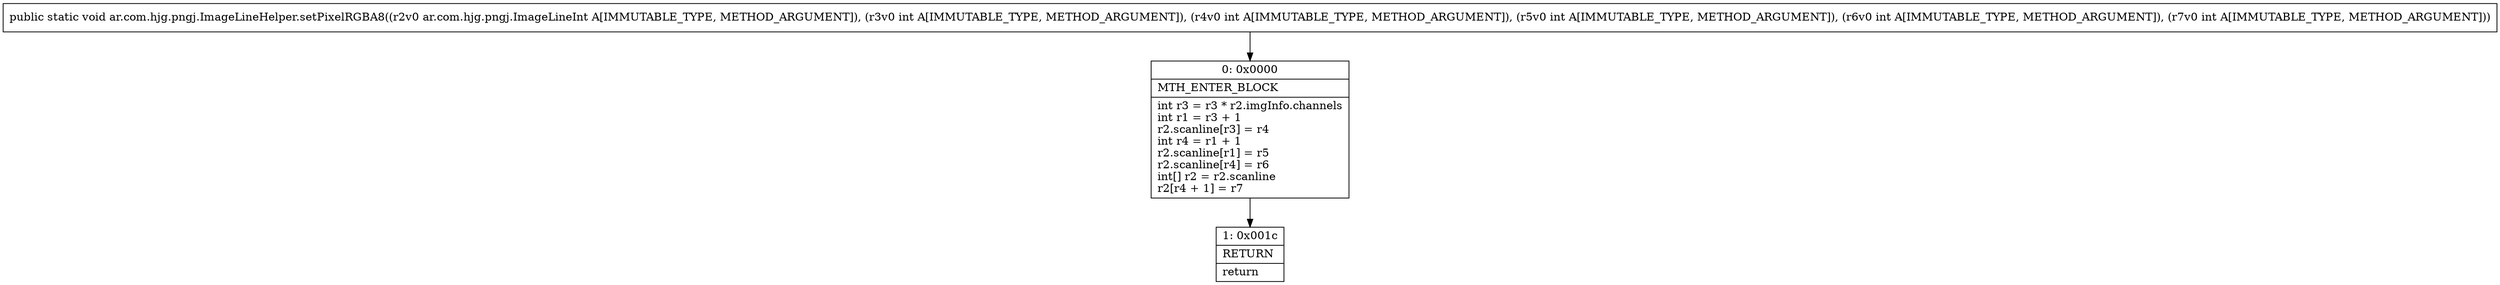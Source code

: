 digraph "CFG forar.com.hjg.pngj.ImageLineHelper.setPixelRGBA8(Lar\/com\/hjg\/pngj\/ImageLineInt;IIIII)V" {
Node_0 [shape=record,label="{0\:\ 0x0000|MTH_ENTER_BLOCK\l|int r3 = r3 * r2.imgInfo.channels\lint r1 = r3 + 1\lr2.scanline[r3] = r4\lint r4 = r1 + 1\lr2.scanline[r1] = r5\lr2.scanline[r4] = r6\lint[] r2 = r2.scanline\lr2[r4 + 1] = r7\l}"];
Node_1 [shape=record,label="{1\:\ 0x001c|RETURN\l|return\l}"];
MethodNode[shape=record,label="{public static void ar.com.hjg.pngj.ImageLineHelper.setPixelRGBA8((r2v0 ar.com.hjg.pngj.ImageLineInt A[IMMUTABLE_TYPE, METHOD_ARGUMENT]), (r3v0 int A[IMMUTABLE_TYPE, METHOD_ARGUMENT]), (r4v0 int A[IMMUTABLE_TYPE, METHOD_ARGUMENT]), (r5v0 int A[IMMUTABLE_TYPE, METHOD_ARGUMENT]), (r6v0 int A[IMMUTABLE_TYPE, METHOD_ARGUMENT]), (r7v0 int A[IMMUTABLE_TYPE, METHOD_ARGUMENT])) }"];
MethodNode -> Node_0;
Node_0 -> Node_1;
}

